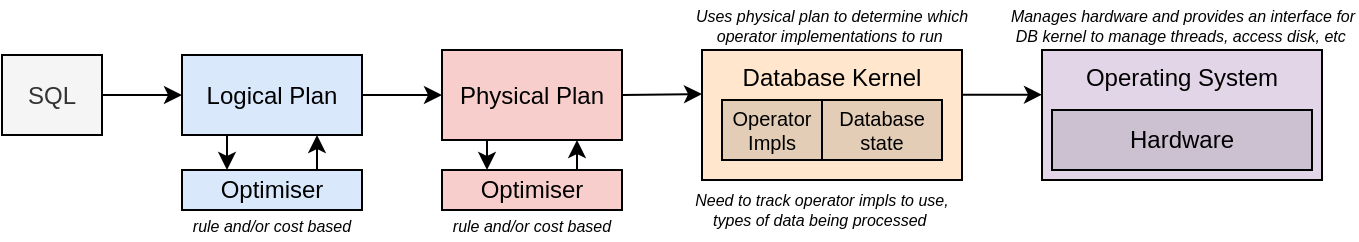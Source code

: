 <mxfile version="20.3.0" type="device"><diagram id="aVJkZ8MY-c_I_uScMVe-" name="Page-1"><mxGraphModel dx="886" dy="531" grid="1" gridSize="10" guides="1" tooltips="1" connect="1" arrows="1" fold="1" page="1" pageScale="1" pageWidth="827" pageHeight="1169" math="0" shadow="0"><root><mxCell id="0"/><mxCell id="1" parent="0"/><mxCell id="vBTcc_b7v3pqQeXxX2UU-4" style="edgeStyle=orthogonalEdgeStyle;rounded=0;orthogonalLoop=1;jettySize=auto;html=1;exitX=1;exitY=0.5;exitDx=0;exitDy=0;entryX=0;entryY=0.5;entryDx=0;entryDy=0;" parent="1" source="vBTcc_b7v3pqQeXxX2UU-1" target="vBTcc_b7v3pqQeXxX2UU-3" edge="1"><mxGeometry relative="1" as="geometry"/></mxCell><mxCell id="vBTcc_b7v3pqQeXxX2UU-1" value="SQL" style="rounded=0;whiteSpace=wrap;html=1;fillColor=#f5f5f5;strokeColor=#000000;fontColor=#333333;" parent="1" vertex="1"><mxGeometry x="50" y="47.5" width="50" height="40" as="geometry"/></mxCell><mxCell id="vBTcc_b7v3pqQeXxX2UU-14" style="edgeStyle=orthogonalEdgeStyle;rounded=0;orthogonalLoop=1;jettySize=auto;html=1;exitX=0.25;exitY=1;exitDx=0;exitDy=0;entryX=0.25;entryY=0;entryDx=0;entryDy=0;" parent="1" source="vBTcc_b7v3pqQeXxX2UU-3" target="vBTcc_b7v3pqQeXxX2UU-13" edge="1"><mxGeometry relative="1" as="geometry"/></mxCell><mxCell id="vBTcc_b7v3pqQeXxX2UU-16" style="edgeStyle=orthogonalEdgeStyle;rounded=0;orthogonalLoop=1;jettySize=auto;html=1;exitX=1;exitY=0.5;exitDx=0;exitDy=0;entryX=0;entryY=0.5;entryDx=0;entryDy=0;" parent="1" source="vBTcc_b7v3pqQeXxX2UU-3" target="vBTcc_b7v3pqQeXxX2UU-5" edge="1"><mxGeometry relative="1" as="geometry"/></mxCell><mxCell id="vBTcc_b7v3pqQeXxX2UU-3" value="Logical Plan" style="rounded=0;whiteSpace=wrap;html=1;fillColor=#dae8fc;strokeColor=#000000;" parent="1" vertex="1"><mxGeometry x="140" y="47.5" width="90" height="40" as="geometry"/></mxCell><mxCell id="vBTcc_b7v3pqQeXxX2UU-11" style="edgeStyle=orthogonalEdgeStyle;rounded=0;orthogonalLoop=1;jettySize=auto;html=1;exitX=0.25;exitY=1;exitDx=0;exitDy=0;entryX=0.25;entryY=0;entryDx=0;entryDy=0;" parent="1" source="vBTcc_b7v3pqQeXxX2UU-5" target="vBTcc_b7v3pqQeXxX2UU-10" edge="1"><mxGeometry relative="1" as="geometry"/></mxCell><mxCell id="vBTcc_b7v3pqQeXxX2UU-17" style="edgeStyle=orthogonalEdgeStyle;rounded=0;orthogonalLoop=1;jettySize=auto;html=1;exitX=1;exitY=0.5;exitDx=0;exitDy=0;" parent="1" source="vBTcc_b7v3pqQeXxX2UU-5" edge="1"><mxGeometry relative="1" as="geometry"><mxPoint x="400" y="67" as="targetPoint"/></mxGeometry></mxCell><mxCell id="vBTcc_b7v3pqQeXxX2UU-5" value="Physical Plan" style="rounded=0;whiteSpace=wrap;html=1;fillColor=#f8cecc;strokeColor=#000000;" parent="1" vertex="1"><mxGeometry x="270" y="45" width="90" height="45" as="geometry"/></mxCell><mxCell id="vBTcc_b7v3pqQeXxX2UU-9" style="edgeStyle=orthogonalEdgeStyle;rounded=0;orthogonalLoop=1;jettySize=auto;html=1;" parent="1" edge="1"><mxGeometry relative="1" as="geometry"><mxPoint x="520" y="67.33" as="sourcePoint"/><mxPoint x="570" y="67.33" as="targetPoint"/></mxGeometry></mxCell><mxCell id="vBTcc_b7v3pqQeXxX2UU-6" value="Database Kernel" style="rounded=0;whiteSpace=wrap;html=1;verticalAlign=top;fillColor=#ffe6cc;strokeColor=#000000;" parent="1" vertex="1"><mxGeometry x="400" y="45" width="130" height="65" as="geometry"/></mxCell><mxCell id="vBTcc_b7v3pqQeXxX2UU-7" value="Operating System" style="rounded=0;whiteSpace=wrap;html=1;verticalAlign=top;fillColor=#e1d5e7;strokeColor=#000000;" parent="1" vertex="1"><mxGeometry x="570" y="45" width="140" height="65" as="geometry"/></mxCell><mxCell id="vBTcc_b7v3pqQeXxX2UU-8" value="Hardware" style="rounded=0;whiteSpace=wrap;html=1;verticalAlign=middle;fillColor=#CCC1D1;strokeColor=#000000;" parent="1" vertex="1"><mxGeometry x="575" y="75" width="130" height="30" as="geometry"/></mxCell><mxCell id="vBTcc_b7v3pqQeXxX2UU-12" style="edgeStyle=orthogonalEdgeStyle;rounded=0;orthogonalLoop=1;jettySize=auto;html=1;exitX=0.75;exitY=0;exitDx=0;exitDy=0;entryX=0.75;entryY=1;entryDx=0;entryDy=0;" parent="1" source="vBTcc_b7v3pqQeXxX2UU-10" target="vBTcc_b7v3pqQeXxX2UU-5" edge="1"><mxGeometry relative="1" as="geometry"/></mxCell><mxCell id="vBTcc_b7v3pqQeXxX2UU-10" value="Optimiser" style="rounded=0;whiteSpace=wrap;html=1;fillColor=#f8cecc;strokeColor=#000000;" parent="1" vertex="1"><mxGeometry x="270" y="105" width="90" height="20" as="geometry"/></mxCell><mxCell id="vBTcc_b7v3pqQeXxX2UU-15" style="edgeStyle=orthogonalEdgeStyle;rounded=0;orthogonalLoop=1;jettySize=auto;html=1;exitX=0.75;exitY=0;exitDx=0;exitDy=0;entryX=0.75;entryY=1;entryDx=0;entryDy=0;" parent="1" source="vBTcc_b7v3pqQeXxX2UU-13" target="vBTcc_b7v3pqQeXxX2UU-3" edge="1"><mxGeometry relative="1" as="geometry"/></mxCell><mxCell id="vBTcc_b7v3pqQeXxX2UU-13" value="Optimiser" style="rounded=0;whiteSpace=wrap;html=1;fillColor=#dae8fc;strokeColor=#000000;" parent="1" vertex="1"><mxGeometry x="140" y="105" width="90" height="20" as="geometry"/></mxCell><mxCell id="vBTcc_b7v3pqQeXxX2UU-20" value="rule and/or cost based" style="text;html=1;strokeColor=none;fillColor=none;align=center;verticalAlign=middle;whiteSpace=wrap;rounded=0;fontSize=8;fontStyle=2" parent="1" vertex="1"><mxGeometry x="140" y="125" width="90" height="15" as="geometry"/></mxCell><mxCell id="vBTcc_b7v3pqQeXxX2UU-21" value="rule and/or cost based" style="text;html=1;strokeColor=none;fillColor=none;align=center;verticalAlign=middle;whiteSpace=wrap;rounded=0;fontSize=8;fontStyle=2" parent="1" vertex="1"><mxGeometry x="270" y="125" width="90" height="15" as="geometry"/></mxCell><mxCell id="vBTcc_b7v3pqQeXxX2UU-22" value="Uses physical plan to determine which operator implementations to run&amp;nbsp;" style="text;html=1;strokeColor=none;fillColor=none;align=center;verticalAlign=middle;whiteSpace=wrap;rounded=0;fontSize=8;fontStyle=2" parent="1" vertex="1"><mxGeometry x="395" y="20" width="140" height="25" as="geometry"/></mxCell><mxCell id="vBTcc_b7v3pqQeXxX2UU-23" value="Operator&lt;br style=&quot;font-size: 10px;&quot;&gt;Impls" style="rounded=0;whiteSpace=wrap;html=1;verticalAlign=middle;fontSize=10;fillColor=#E3CDB6;strokeColor=#000000;" parent="1" vertex="1"><mxGeometry x="410" y="70" width="50" height="30" as="geometry"/></mxCell><mxCell id="vBTcc_b7v3pqQeXxX2UU-24" value="Manages hardware and provides an interface for DB kernel to manage threads, access disk, etc&amp;nbsp;" style="text;html=1;strokeColor=none;fillColor=none;align=center;verticalAlign=middle;whiteSpace=wrap;rounded=0;fontSize=8;fontStyle=2" parent="1" vertex="1"><mxGeometry x="552.5" y="20" width="175" height="25" as="geometry"/></mxCell><mxCell id="vBTcc_b7v3pqQeXxX2UU-25" value="Database state" style="rounded=0;whiteSpace=wrap;html=1;verticalAlign=middle;fontSize=10;fillColor=#E3CDB6;strokeColor=#000000;" parent="1" vertex="1"><mxGeometry x="460" y="70" width="60" height="30" as="geometry"/></mxCell><mxCell id="vBTcc_b7v3pqQeXxX2UU-26" value="Need to track operator impls to use, types of data being processed&amp;nbsp;" style="text;html=1;strokeColor=none;fillColor=none;align=center;verticalAlign=middle;whiteSpace=wrap;rounded=0;fontSize=8;fontStyle=2" parent="1" vertex="1"><mxGeometry x="390" y="110" width="140" height="30" as="geometry"/></mxCell></root></mxGraphModel></diagram></mxfile>
